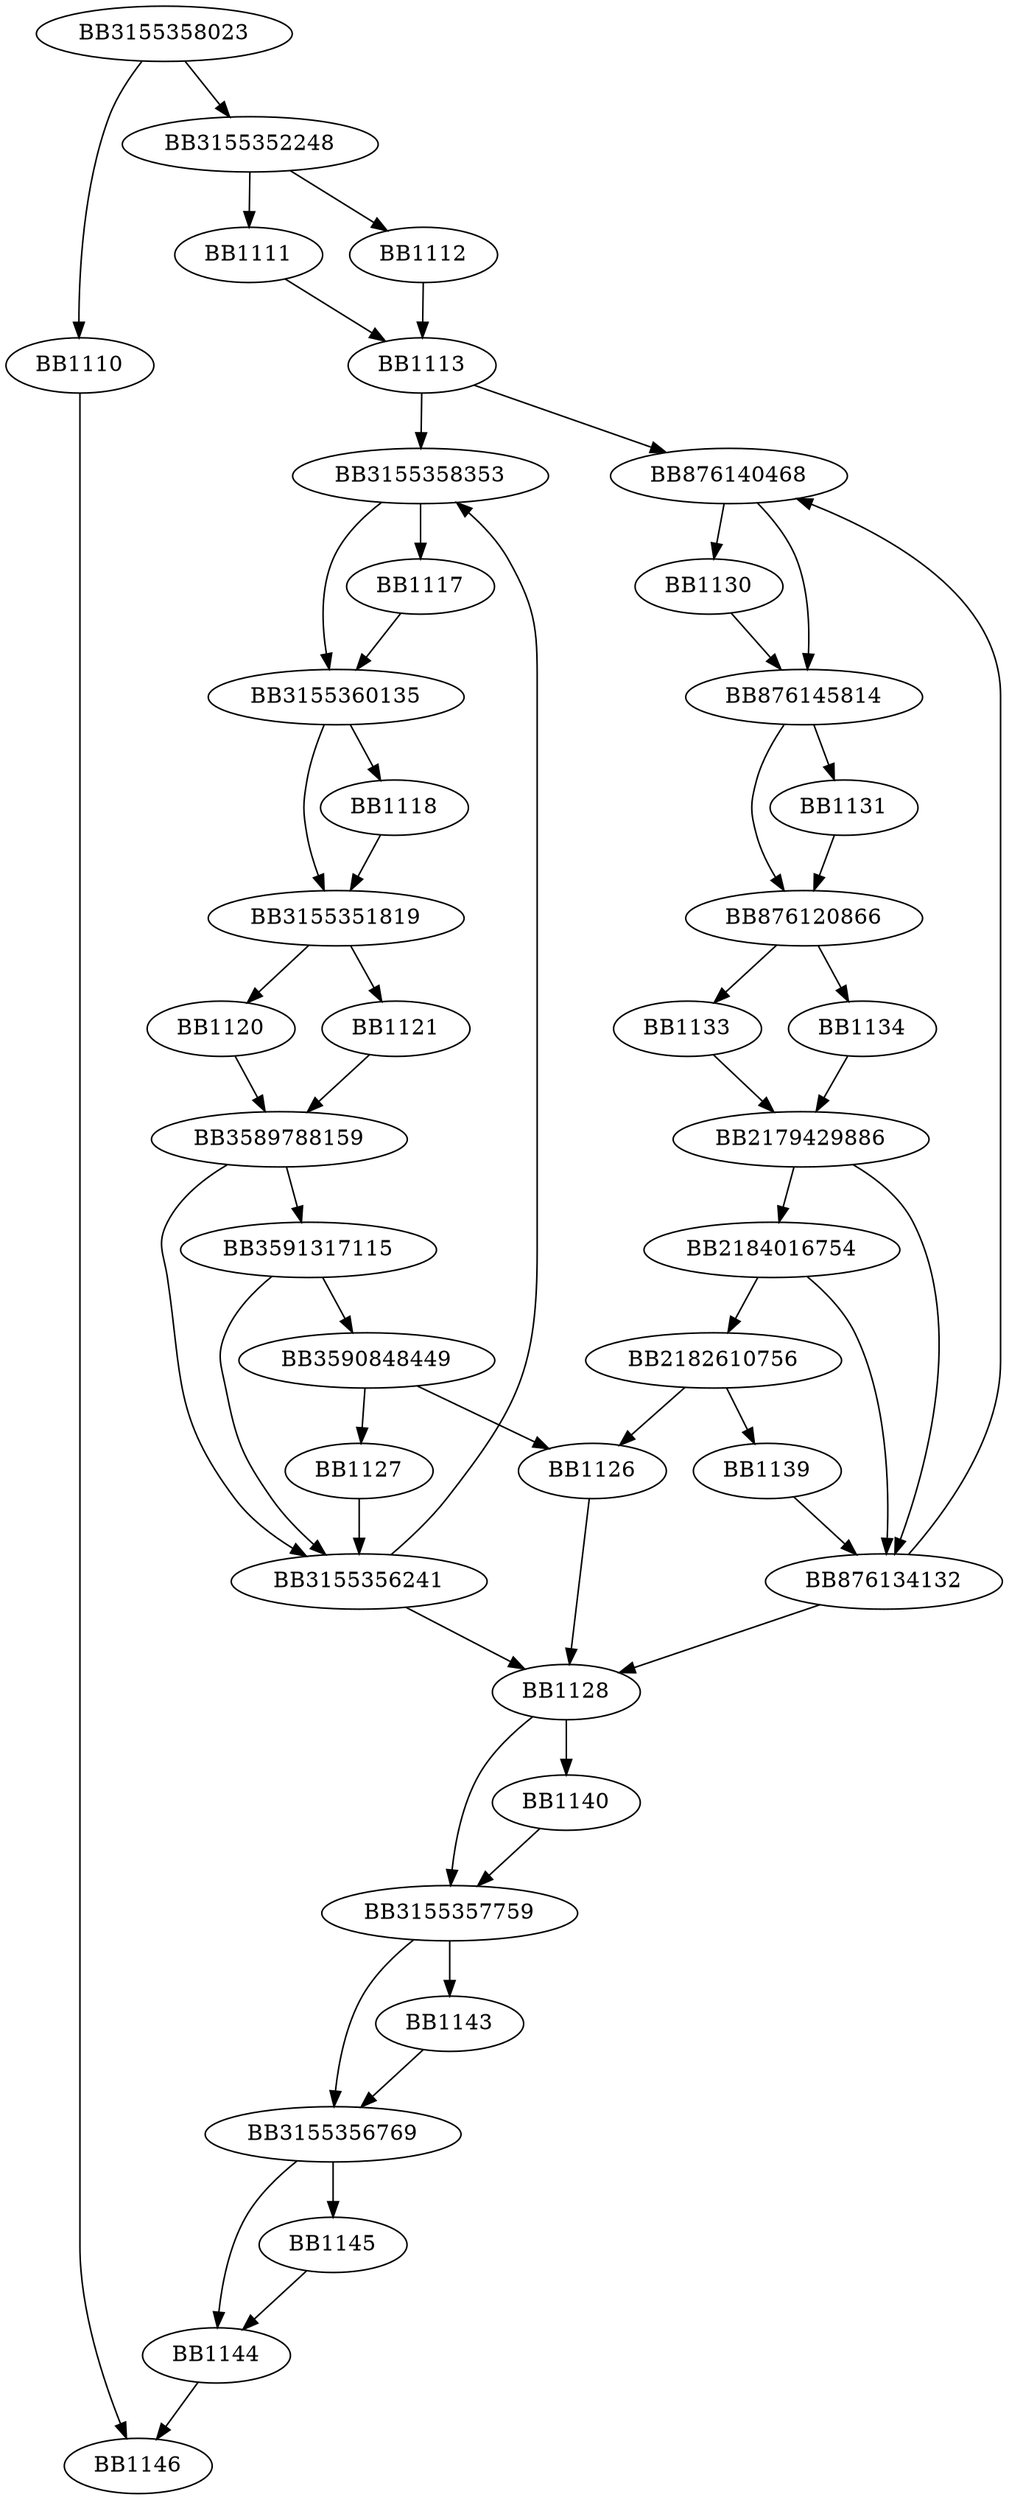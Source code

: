 digraph G{
	BB3155358023->BB3155352248;
	BB3155358023->BB1110;
	BB3155352248->BB1111;
	BB3155352248->BB1112;
	BB1111->BB1113;
	BB1112->BB1113;
	BB1113->BB3155358353;
	BB1113->BB876140468;
	BB3155358353->BB3155360135;
	BB3155358353->BB1117;
	BB1117->BB3155360135;
	BB3155360135->BB1118;
	BB3155360135->BB3155351819;
	BB1118->BB3155351819;
	BB3155351819->BB1120;
	BB3155351819->BB1121;
	BB1121->BB3589788159;
	BB1120->BB3589788159;
	BB3589788159->BB3155356241;
	BB3589788159->BB3591317115;
	BB3591317115->BB3155356241;
	BB3591317115->BB3590848449;
	BB3590848449->BB1126;
	BB3590848449->BB1127;
	BB1127->BB3155356241;
	BB3155356241->BB3155358353;
	BB3155356241->BB1128;
	BB876140468->BB876145814;
	BB876140468->BB1130;
	BB1130->BB876145814;
	BB876145814->BB1131;
	BB876145814->BB876120866;
	BB1131->BB876120866;
	BB876120866->BB1133;
	BB876120866->BB1134;
	BB1134->BB2179429886;
	BB1133->BB2179429886;
	BB2179429886->BB876134132;
	BB2179429886->BB2184016754;
	BB2184016754->BB876134132;
	BB2184016754->BB2182610756;
	BB2182610756->BB1126;
	BB2182610756->BB1139;
	BB1126->BB1128;
	BB1139->BB876134132;
	BB876134132->BB876140468;
	BB876134132->BB1128;
	BB1128->BB1140;
	BB1128->BB3155357759;
	BB1140->BB3155357759;
	BB3155357759->BB3155356769;
	BB3155357759->BB1143;
	BB1143->BB3155356769;
	BB3155356769->BB1144;
	BB3155356769->BB1145;
	BB1145->BB1144;
	BB1144->BB1146;
	BB1110->BB1146;
}
